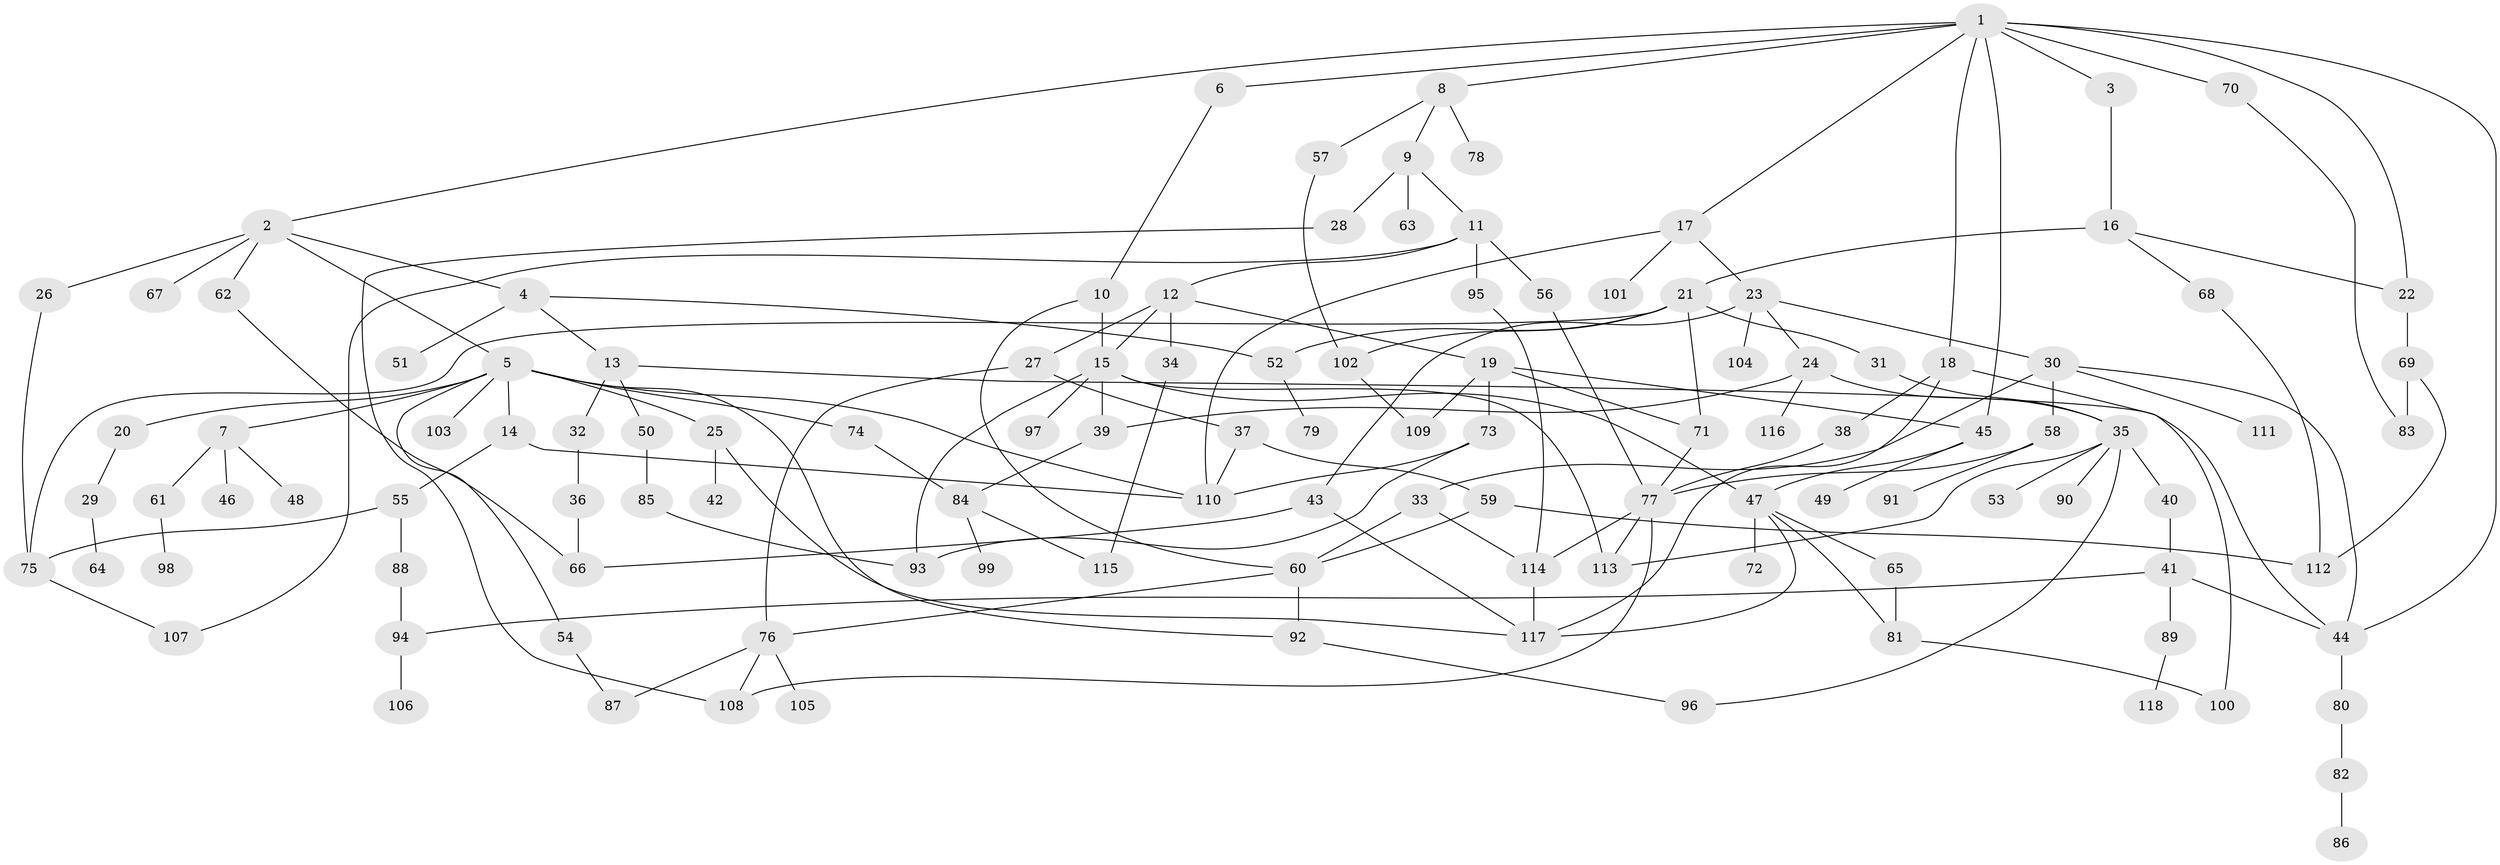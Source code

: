 // coarse degree distribution, {10: 0.028169014084507043, 5: 0.11267605633802817, 2: 0.29577464788732394, 3: 0.18309859154929578, 9: 0.04225352112676056, 4: 0.14084507042253522, 6: 0.014084507042253521, 8: 0.014084507042253521, 1: 0.15492957746478872, 7: 0.014084507042253521}
// Generated by graph-tools (version 1.1) at 2025/49/03/04/25 22:49:10]
// undirected, 118 vertices, 168 edges
graph export_dot {
  node [color=gray90,style=filled];
  1;
  2;
  3;
  4;
  5;
  6;
  7;
  8;
  9;
  10;
  11;
  12;
  13;
  14;
  15;
  16;
  17;
  18;
  19;
  20;
  21;
  22;
  23;
  24;
  25;
  26;
  27;
  28;
  29;
  30;
  31;
  32;
  33;
  34;
  35;
  36;
  37;
  38;
  39;
  40;
  41;
  42;
  43;
  44;
  45;
  46;
  47;
  48;
  49;
  50;
  51;
  52;
  53;
  54;
  55;
  56;
  57;
  58;
  59;
  60;
  61;
  62;
  63;
  64;
  65;
  66;
  67;
  68;
  69;
  70;
  71;
  72;
  73;
  74;
  75;
  76;
  77;
  78;
  79;
  80;
  81;
  82;
  83;
  84;
  85;
  86;
  87;
  88;
  89;
  90;
  91;
  92;
  93;
  94;
  95;
  96;
  97;
  98;
  99;
  100;
  101;
  102;
  103;
  104;
  105;
  106;
  107;
  108;
  109;
  110;
  111;
  112;
  113;
  114;
  115;
  116;
  117;
  118;
  1 -- 2;
  1 -- 3;
  1 -- 6;
  1 -- 8;
  1 -- 17;
  1 -- 18;
  1 -- 70;
  1 -- 22;
  1 -- 44;
  1 -- 45;
  2 -- 4;
  2 -- 5;
  2 -- 26;
  2 -- 62;
  2 -- 67;
  3 -- 16;
  4 -- 13;
  4 -- 51;
  4 -- 52;
  5 -- 7;
  5 -- 14;
  5 -- 20;
  5 -- 25;
  5 -- 54;
  5 -- 74;
  5 -- 92;
  5 -- 103;
  5 -- 110;
  6 -- 10;
  7 -- 46;
  7 -- 48;
  7 -- 61;
  8 -- 9;
  8 -- 57;
  8 -- 78;
  9 -- 11;
  9 -- 28;
  9 -- 63;
  10 -- 15;
  10 -- 60;
  11 -- 12;
  11 -- 56;
  11 -- 95;
  11 -- 107;
  12 -- 15;
  12 -- 19;
  12 -- 27;
  12 -- 34;
  13 -- 32;
  13 -- 50;
  13 -- 44;
  14 -- 55;
  14 -- 110;
  15 -- 97;
  15 -- 113;
  15 -- 39;
  15 -- 47;
  15 -- 93;
  16 -- 21;
  16 -- 22;
  16 -- 68;
  17 -- 23;
  17 -- 101;
  17 -- 110;
  18 -- 38;
  18 -- 100;
  18 -- 117;
  19 -- 45;
  19 -- 71;
  19 -- 73;
  19 -- 109;
  20 -- 29;
  21 -- 31;
  21 -- 71;
  21 -- 52;
  21 -- 75;
  21 -- 102;
  22 -- 69;
  23 -- 24;
  23 -- 30;
  23 -- 43;
  23 -- 104;
  24 -- 35;
  24 -- 39;
  24 -- 116;
  25 -- 42;
  25 -- 117;
  26 -- 75;
  27 -- 37;
  27 -- 76;
  28 -- 108;
  29 -- 64;
  30 -- 33;
  30 -- 44;
  30 -- 58;
  30 -- 111;
  31 -- 35;
  32 -- 36;
  33 -- 114;
  33 -- 60;
  34 -- 115;
  35 -- 40;
  35 -- 53;
  35 -- 90;
  35 -- 96;
  35 -- 113;
  36 -- 66;
  37 -- 59;
  37 -- 110;
  38 -- 77;
  39 -- 84;
  40 -- 41;
  41 -- 89;
  41 -- 94;
  41 -- 44;
  43 -- 66;
  43 -- 117;
  44 -- 80;
  45 -- 47;
  45 -- 49;
  47 -- 65;
  47 -- 72;
  47 -- 117;
  47 -- 81;
  50 -- 85;
  52 -- 79;
  54 -- 87;
  55 -- 75;
  55 -- 88;
  56 -- 77;
  57 -- 102;
  58 -- 91;
  58 -- 77;
  59 -- 60;
  59 -- 112;
  60 -- 76;
  60 -- 92;
  61 -- 98;
  62 -- 66;
  65 -- 81;
  68 -- 112;
  69 -- 112;
  69 -- 83;
  70 -- 83;
  71 -- 77;
  73 -- 93;
  73 -- 110;
  74 -- 84;
  75 -- 107;
  76 -- 105;
  76 -- 108;
  76 -- 87;
  77 -- 114;
  77 -- 108;
  77 -- 113;
  80 -- 82;
  81 -- 100;
  82 -- 86;
  84 -- 99;
  84 -- 115;
  85 -- 93;
  88 -- 94;
  89 -- 118;
  92 -- 96;
  94 -- 106;
  95 -- 114;
  102 -- 109;
  114 -- 117;
}
